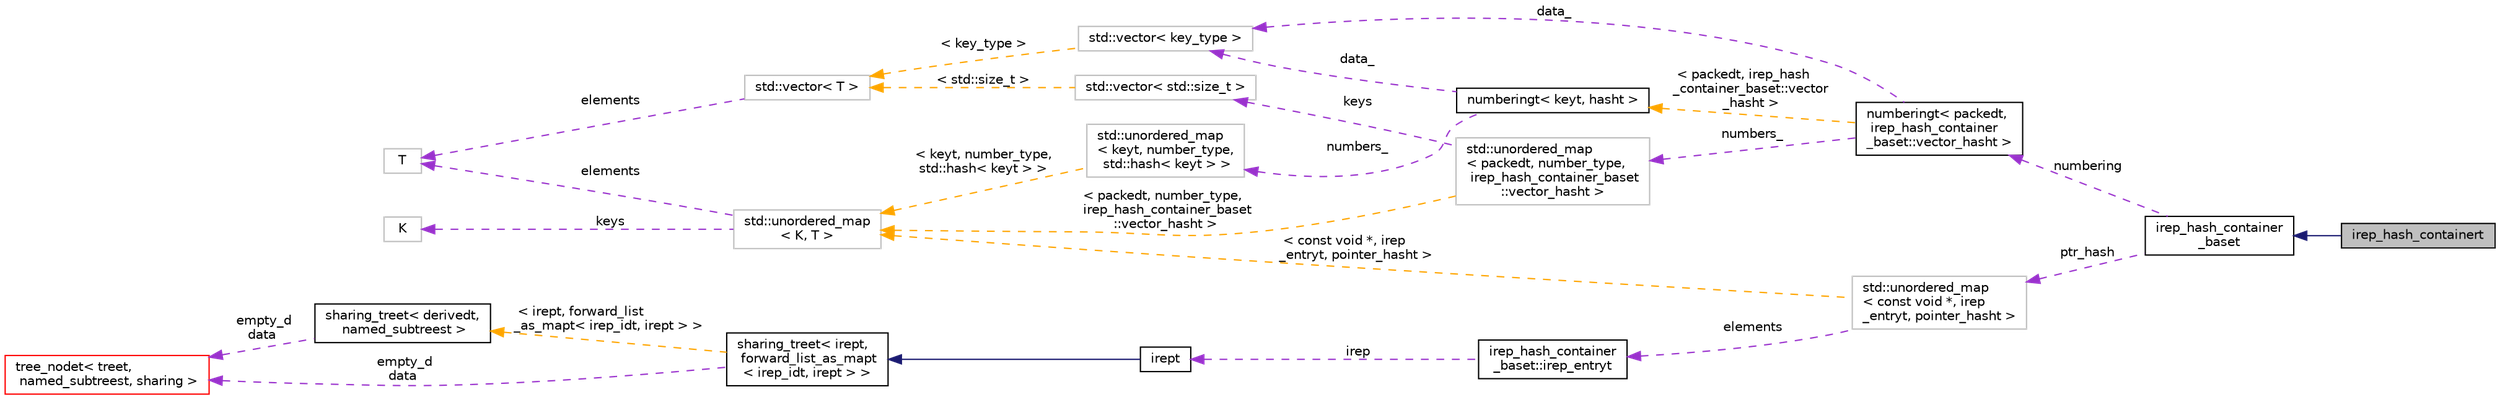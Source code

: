 digraph "irep_hash_containert"
{
 // LATEX_PDF_SIZE
  bgcolor="transparent";
  edge [fontname="Helvetica",fontsize="10",labelfontname="Helvetica",labelfontsize="10"];
  node [fontname="Helvetica",fontsize="10",shape=record];
  rankdir="LR";
  Node1 [label="irep_hash_containert",height=0.2,width=0.4,color="black", fillcolor="grey75", style="filled", fontcolor="black",tooltip=" "];
  Node2 -> Node1 [dir="back",color="midnightblue",fontsize="10",style="solid",fontname="Helvetica"];
  Node2 [label="irep_hash_container\l_baset",height=0.2,width=0.4,color="black",URL="$classirep__hash__container__baset.html",tooltip=" "];
  Node3 -> Node2 [dir="back",color="darkorchid3",fontsize="10",style="dashed",label=" numbering" ,fontname="Helvetica"];
  Node3 [label="numberingt\< packedt,\l irep_hash_container\l_baset::vector_hasht \>",height=0.2,width=0.4,color="black",URL="$classnumberingt.html",tooltip=" "];
  Node4 -> Node3 [dir="back",color="darkorchid3",fontsize="10",style="dashed",label=" numbers_" ,fontname="Helvetica"];
  Node4 [label="std::unordered_map\l\< packedt, number_type,\l irep_hash_container_baset\l::vector_hasht \>",height=0.2,width=0.4,color="grey75",tooltip=" "];
  Node5 -> Node4 [dir="back",color="darkorchid3",fontsize="10",style="dashed",label=" keys" ,fontname="Helvetica"];
  Node5 [label="std::vector\< std::size_t \>",height=0.2,width=0.4,color="grey75",tooltip=" "];
  Node6 -> Node5 [dir="back",color="orange",fontsize="10",style="dashed",label=" \< std::size_t \>" ,fontname="Helvetica"];
  Node6 [label="std::vector\< T \>",height=0.2,width=0.4,color="grey75",tooltip="STL class."];
  Node7 -> Node6 [dir="back",color="darkorchid3",fontsize="10",style="dashed",label=" elements" ,fontname="Helvetica"];
  Node7 [label="T",height=0.2,width=0.4,color="grey75",tooltip=" "];
  Node8 -> Node4 [dir="back",color="orange",fontsize="10",style="dashed",label=" \< packedt, number_type,\l irep_hash_container_baset\l::vector_hasht \>" ,fontname="Helvetica"];
  Node8 [label="std::unordered_map\l\< K, T \>",height=0.2,width=0.4,color="grey75",tooltip="STL class."];
  Node9 -> Node8 [dir="back",color="darkorchid3",fontsize="10",style="dashed",label=" keys" ,fontname="Helvetica"];
  Node9 [label="K",height=0.2,width=0.4,color="grey75",tooltip=" "];
  Node7 -> Node8 [dir="back",color="darkorchid3",fontsize="10",style="dashed",label=" elements" ,fontname="Helvetica"];
  Node10 -> Node3 [dir="back",color="darkorchid3",fontsize="10",style="dashed",label=" data_" ,fontname="Helvetica"];
  Node10 [label="std::vector\< key_type \>",height=0.2,width=0.4,color="grey75",tooltip=" "];
  Node6 -> Node10 [dir="back",color="orange",fontsize="10",style="dashed",label=" \< key_type \>" ,fontname="Helvetica"];
  Node11 -> Node3 [dir="back",color="orange",fontsize="10",style="dashed",label=" \< packedt, irep_hash\l_container_baset::vector\l_hasht \>" ,fontname="Helvetica"];
  Node11 [label="numberingt\< keyt, hasht \>",height=0.2,width=0.4,color="black",URL="$classnumberingt.html",tooltip=" "];
  Node12 -> Node11 [dir="back",color="darkorchid3",fontsize="10",style="dashed",label=" numbers_" ,fontname="Helvetica"];
  Node12 [label="std::unordered_map\l\< keyt, number_type,\l std::hash\< keyt \> \>",height=0.2,width=0.4,color="grey75",tooltip=" "];
  Node8 -> Node12 [dir="back",color="orange",fontsize="10",style="dashed",label=" \< keyt, number_type,\l std::hash\< keyt \> \>" ,fontname="Helvetica"];
  Node10 -> Node11 [dir="back",color="darkorchid3",fontsize="10",style="dashed",label=" data_" ,fontname="Helvetica"];
  Node13 -> Node2 [dir="back",color="darkorchid3",fontsize="10",style="dashed",label=" ptr_hash" ,fontname="Helvetica"];
  Node13 [label="std::unordered_map\l\< const void *, irep\l_entryt, pointer_hasht \>",height=0.2,width=0.4,color="grey75",tooltip=" "];
  Node14 -> Node13 [dir="back",color="darkorchid3",fontsize="10",style="dashed",label=" elements" ,fontname="Helvetica"];
  Node14 [label="irep_hash_container\l_baset::irep_entryt",height=0.2,width=0.4,color="black",URL="$structirep__hash__container__baset_1_1irep__entryt.html",tooltip=" "];
  Node15 -> Node14 [dir="back",color="darkorchid3",fontsize="10",style="dashed",label=" irep" ,fontname="Helvetica"];
  Node15 [label="irept",height=0.2,width=0.4,color="black",URL="$classirept.html",tooltip="There are a large number of kinds of tree structured or tree-like data in CPROVER."];
  Node16 -> Node15 [dir="back",color="midnightblue",fontsize="10",style="solid",fontname="Helvetica"];
  Node16 [label="sharing_treet\< irept,\l forward_list_as_mapt\l\< irep_idt, irept \> \>",height=0.2,width=0.4,color="black",URL="$classsharing__treet.html",tooltip=" "];
  Node17 -> Node16 [dir="back",color="darkorchid3",fontsize="10",style="dashed",label=" empty_d\ndata" ,fontname="Helvetica"];
  Node17 [label="tree_nodet\< treet,\l named_subtreest, sharing \>",height=0.2,width=0.4,color="red",URL="$classtree__nodet.html",tooltip="A node with data in a tree, it contains:"];
  Node21 -> Node16 [dir="back",color="orange",fontsize="10",style="dashed",label=" \< irept, forward_list\l_as_mapt\< irep_idt, irept \> \>" ,fontname="Helvetica"];
  Node21 [label="sharing_treet\< derivedt,\l named_subtreest \>",height=0.2,width=0.4,color="black",URL="$classsharing__treet.html",tooltip="Base class for tree-like data structures with sharing."];
  Node17 -> Node21 [dir="back",color="darkorchid3",fontsize="10",style="dashed",label=" empty_d\ndata" ,fontname="Helvetica"];
  Node8 -> Node13 [dir="back",color="orange",fontsize="10",style="dashed",label=" \< const void *, irep\l_entryt, pointer_hasht \>" ,fontname="Helvetica"];
}
